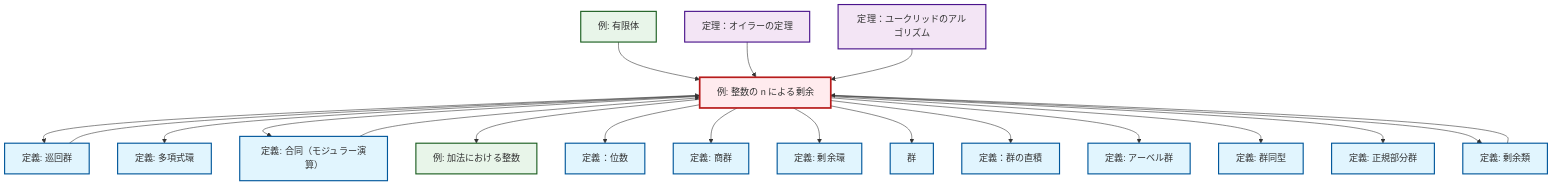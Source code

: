 graph TD
    classDef definition fill:#e1f5fe,stroke:#01579b,stroke-width:2px
    classDef theorem fill:#f3e5f5,stroke:#4a148c,stroke-width:2px
    classDef axiom fill:#fff3e0,stroke:#e65100,stroke-width:2px
    classDef example fill:#e8f5e9,stroke:#1b5e20,stroke-width:2px
    classDef current fill:#ffebee,stroke:#b71c1c,stroke-width:3px
    def-normal-subgroup["定義: 正規部分群"]:::definition
    thm-euler["定理：オイラーの定理"]:::theorem
    def-quotient-ring["定義: 剰余環"]:::definition
    def-coset["定義: 剰余類"]:::definition
    def-order["定義：位数"]:::definition
    thm-euclidean-algorithm["定理：ユークリッドのアルゴリズム"]:::theorem
    ex-finite-field["例: 有限体"]:::example
    def-group["群"]:::definition
    def-cyclic-group["定義: 巡回群"]:::definition
    def-congruence["定義: 合同（モジュラー演算）"]:::definition
    def-isomorphism["定義: 群同型"]:::definition
    def-polynomial-ring["定義: 多項式環"]:::definition
    ex-integers-addition["例: 加法における整数"]:::example
    def-abelian-group["定義: アーベル群"]:::definition
    ex-quotient-integers-mod-n["例: 整数の n による剰余"]:::example
    def-quotient-group["定義: 商群"]:::definition
    def-direct-product["定義：群の直積"]:::definition
    ex-quotient-integers-mod-n --> def-cyclic-group
    ex-quotient-integers-mod-n --> def-polynomial-ring
    def-congruence --> ex-quotient-integers-mod-n
    ex-quotient-integers-mod-n --> def-congruence
    ex-quotient-integers-mod-n --> ex-integers-addition
    ex-quotient-integers-mod-n --> def-order
    ex-quotient-integers-mod-n --> def-quotient-group
    ex-quotient-integers-mod-n --> def-quotient-ring
    ex-quotient-integers-mod-n --> def-group
    ex-quotient-integers-mod-n --> def-direct-product
    ex-finite-field --> ex-quotient-integers-mod-n
    thm-euler --> ex-quotient-integers-mod-n
    def-cyclic-group --> ex-quotient-integers-mod-n
    def-coset --> ex-quotient-integers-mod-n
    ex-quotient-integers-mod-n --> def-abelian-group
    ex-quotient-integers-mod-n --> def-isomorphism
    thm-euclidean-algorithm --> ex-quotient-integers-mod-n
    ex-quotient-integers-mod-n --> def-normal-subgroup
    ex-quotient-integers-mod-n --> def-coset
    class ex-quotient-integers-mod-n current